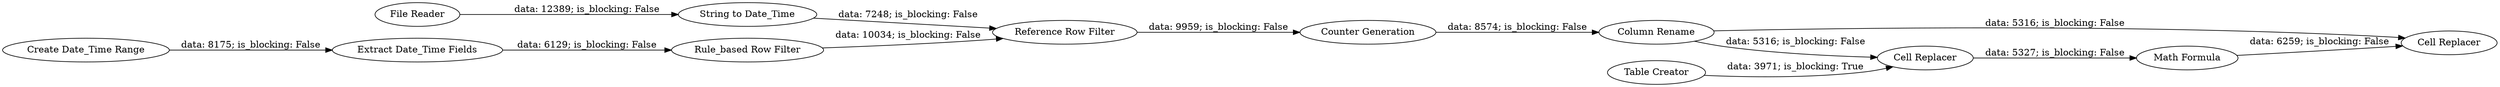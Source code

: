 digraph {
	"4068298556185650763_233" [label="Cell Replacer"]
	"4068298556185650763_166" [label="String to Date_Time"]
	"4068298556185650763_228" [label="Counter Generation"]
	"4068298556185650763_165" [label="File Reader"]
	"4068298556185650763_241" [label="Reference Row Filter"]
	"4068298556185650763_230" [label="Rule_based Row Filter"]
	"4068298556185650763_236" [label="Math Formula"]
	"4068298556185650763_240" [label="Column Rename"]
	"4068298556185650763_229" [label="Extract Date_Time Fields"]
	"4068298556185650763_238" [label="Cell Replacer"]
	"4068298556185650763_239" [label="Table Creator"]
	"4068298556185650763_227" [label="Create Date_Time Range"]
	"4068298556185650763_229" -> "4068298556185650763_230" [label="data: 6129; is_blocking: False"]
	"4068298556185650763_166" -> "4068298556185650763_241" [label="data: 7248; is_blocking: False"]
	"4068298556185650763_236" -> "4068298556185650763_238" [label="data: 6259; is_blocking: False"]
	"4068298556185650763_227" -> "4068298556185650763_229" [label="data: 8175; is_blocking: False"]
	"4068298556185650763_233" -> "4068298556185650763_236" [label="data: 5327; is_blocking: False"]
	"4068298556185650763_228" -> "4068298556185650763_240" [label="data: 8574; is_blocking: False"]
	"4068298556185650763_240" -> "4068298556185650763_233" [label="data: 5316; is_blocking: False"]
	"4068298556185650763_165" -> "4068298556185650763_166" [label="data: 12389; is_blocking: False"]
	"4068298556185650763_241" -> "4068298556185650763_228" [label="data: 9959; is_blocking: False"]
	"4068298556185650763_230" -> "4068298556185650763_241" [label="data: 10034; is_blocking: False"]
	"4068298556185650763_239" -> "4068298556185650763_233" [label="data: 3971; is_blocking: True"]
	"4068298556185650763_240" -> "4068298556185650763_238" [label="data: 5316; is_blocking: False"]
	rankdir=LR
}
